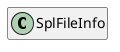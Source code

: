 @startuml
set namespaceSeparator \\
hide members
hide << alias >> circle

class SplFileInfo
@enduml
